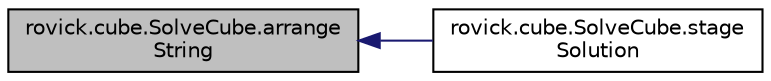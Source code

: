 digraph "rovick.cube.SolveCube.arrangeString"
{
  edge [fontname="Helvetica",fontsize="10",labelfontname="Helvetica",labelfontsize="10"];
  node [fontname="Helvetica",fontsize="10",shape=record];
  rankdir="LR";
  Node3 [label="rovick.cube.SolveCube.arrange\lString",height=0.2,width=0.4,color="black", fillcolor="grey75", style="filled", fontcolor="black"];
  Node3 -> Node4 [dir="back",color="midnightblue",fontsize="10",style="solid",fontname="Helvetica"];
  Node4 [label="rovick.cube.SolveCube.stage\lSolution",height=0.2,width=0.4,color="black", fillcolor="white", style="filled",URL="$classrovick_1_1cube_1_1SolveCube.html#a18c72479452477ca00f4b58f7a67077a"];
}
